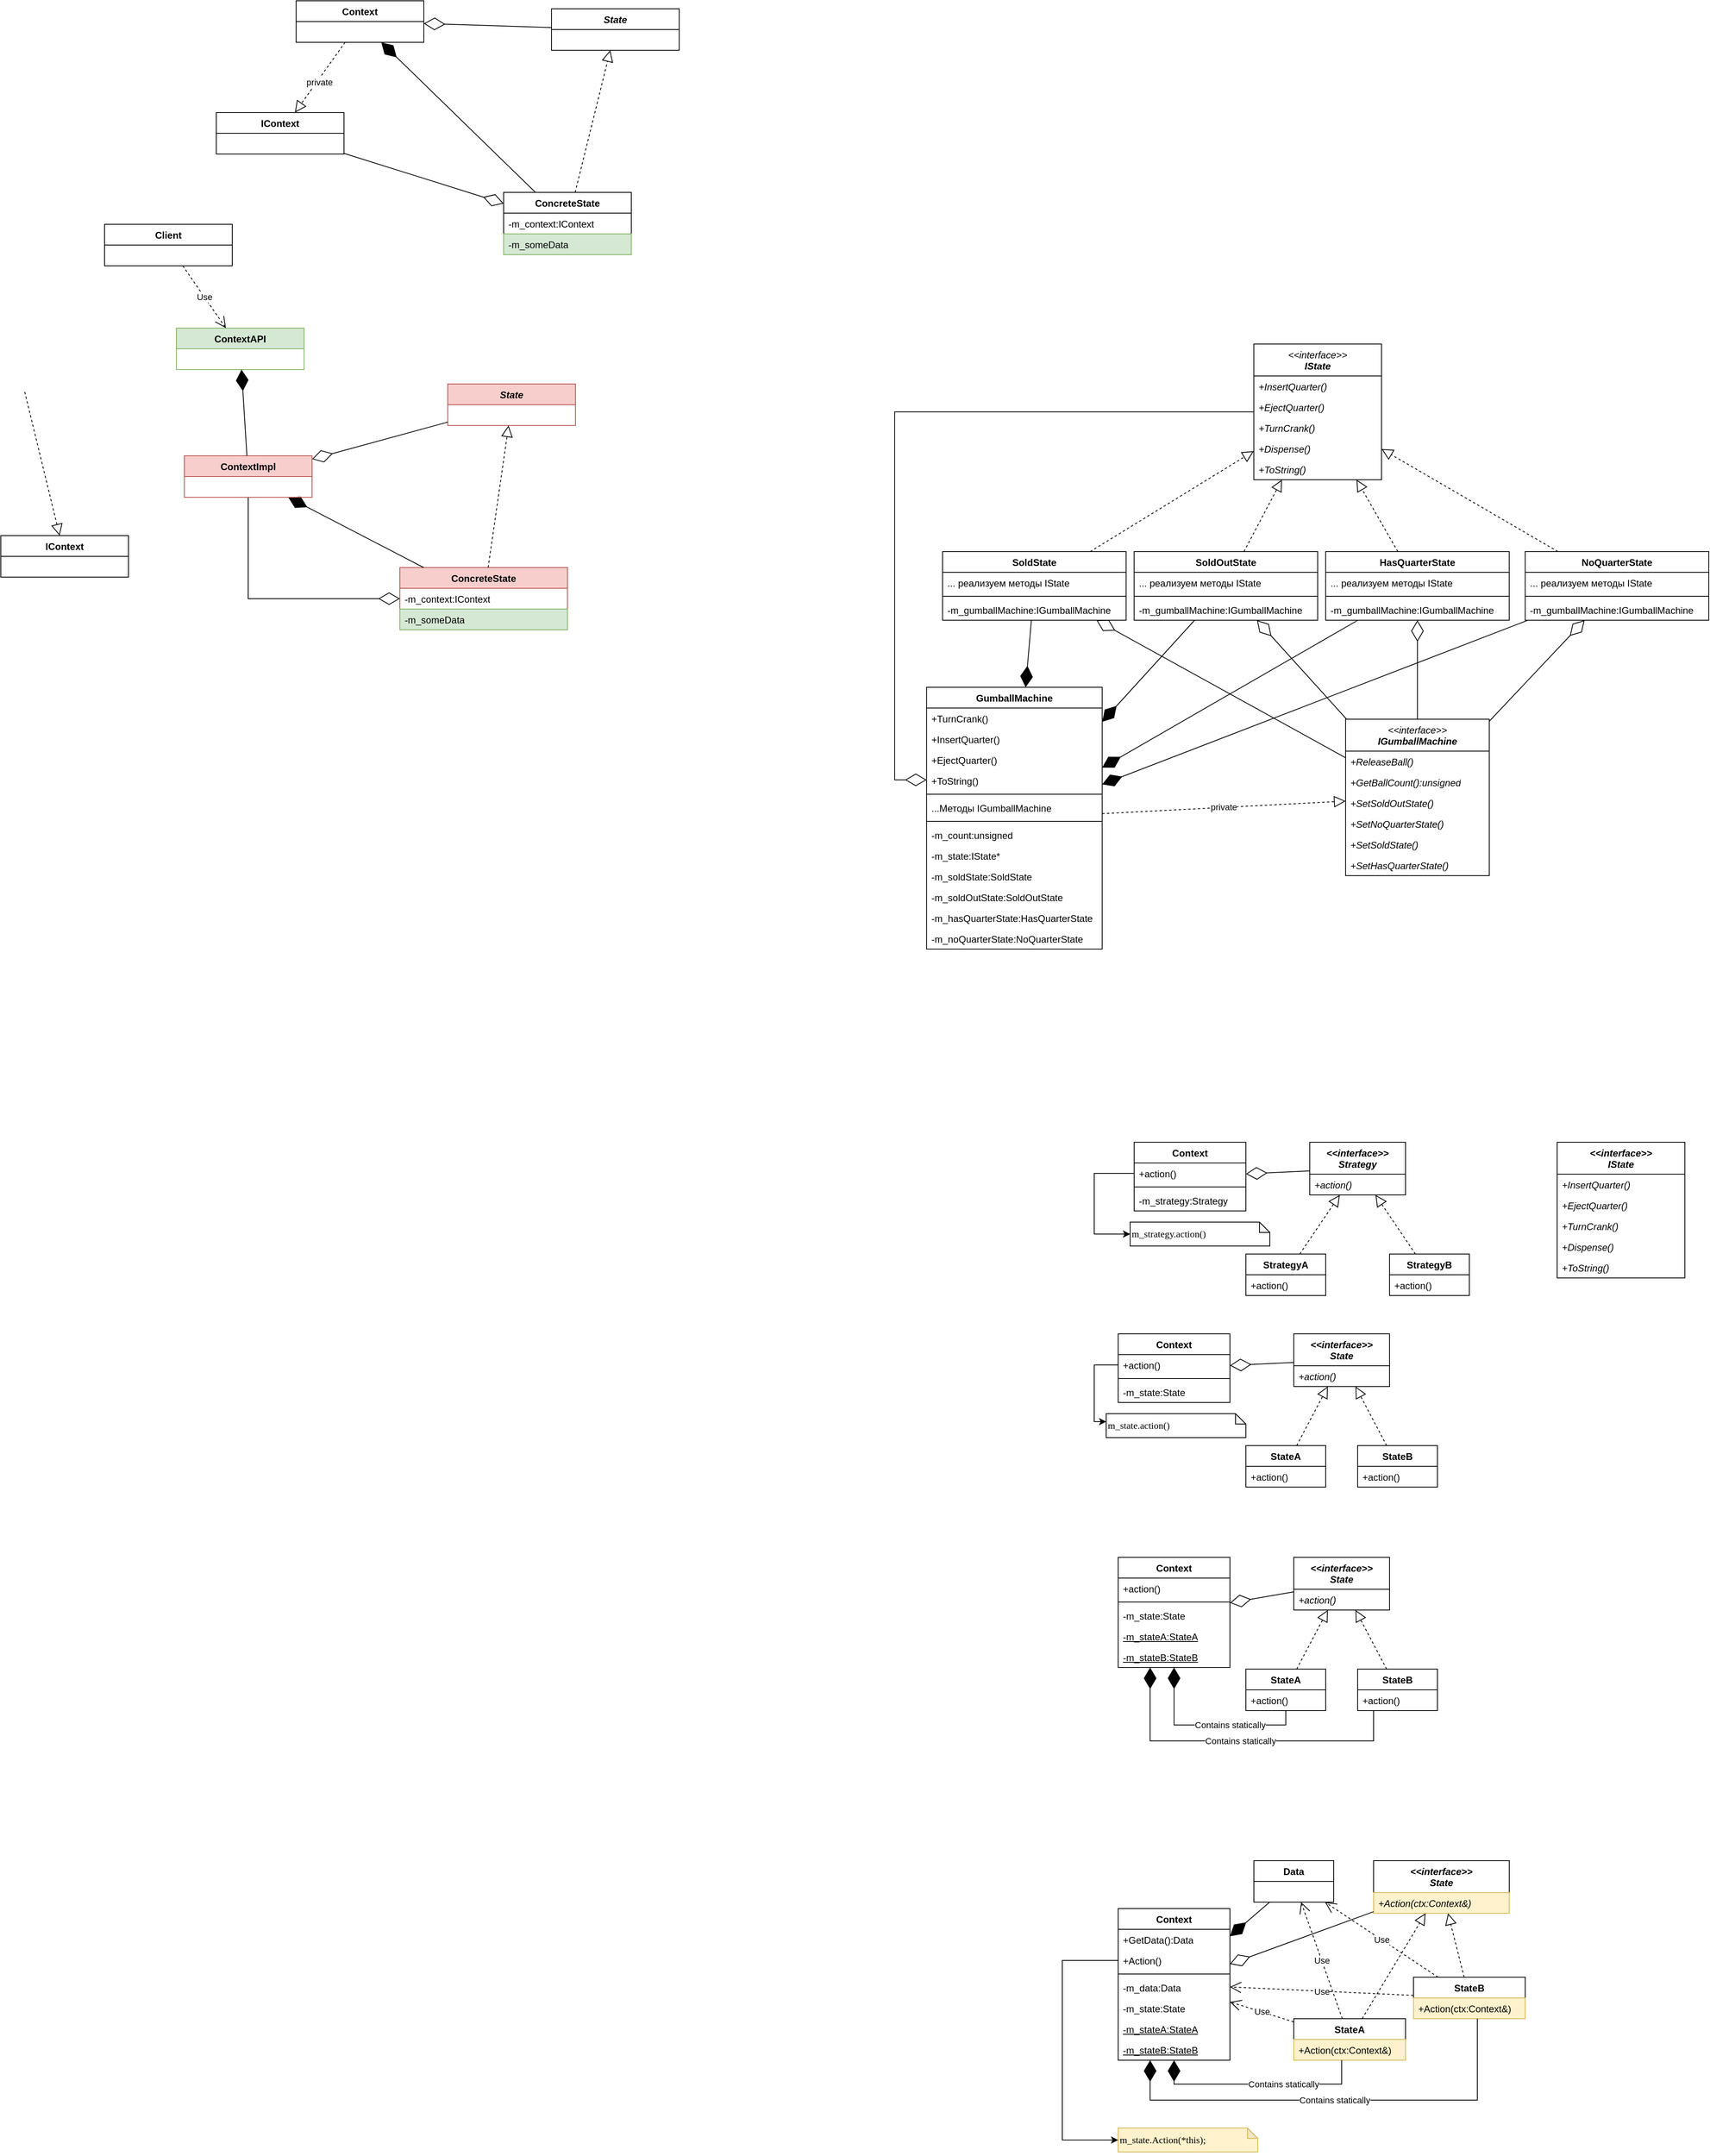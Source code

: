 <mxfile version="24.7.17">
  <diagram name="Page-1" id="32zEfymFL0ovkVdN9nRZ">
    <mxGraphModel dx="2762" dy="1719" grid="1" gridSize="10" guides="1" tooltips="1" connect="1" arrows="1" fold="1" page="1" pageScale="1" pageWidth="850" pageHeight="1100" math="0" shadow="0">
      <root>
        <mxCell id="0" />
        <mxCell id="1" parent="0" />
        <mxCell id="JDIGhHd4CEicn7E4zc0f-1" value="&lt;i&gt;&amp;lt;&amp;lt;interface&amp;gt;&amp;gt;&lt;br&gt;IState&lt;/i&gt;" style="swimlane;fontStyle=1;align=center;verticalAlign=top;childLayout=stackLayout;horizontal=1;startSize=40;horizontalStack=0;resizeParent=1;resizeParentMax=0;resizeLast=0;collapsible=1;marginBottom=0;whiteSpace=wrap;html=1;" parent="1" vertex="1">
          <mxGeometry x="830" y="400" width="160" height="170" as="geometry" />
        </mxCell>
        <mxCell id="JDIGhHd4CEicn7E4zc0f-2" value="+InsertQuarter()" style="text;strokeColor=none;fillColor=none;align=left;verticalAlign=top;spacingLeft=4;spacingRight=4;overflow=hidden;rotatable=0;points=[[0,0.5],[1,0.5]];portConstraint=eastwest;whiteSpace=wrap;html=1;fontStyle=2" parent="JDIGhHd4CEicn7E4zc0f-1" vertex="1">
          <mxGeometry y="40" width="160" height="26" as="geometry" />
        </mxCell>
        <mxCell id="JDIGhHd4CEicn7E4zc0f-5" value="+EjectQuarter()" style="text;strokeColor=none;fillColor=none;align=left;verticalAlign=top;spacingLeft=4;spacingRight=4;overflow=hidden;rotatable=0;points=[[0,0.5],[1,0.5]];portConstraint=eastwest;whiteSpace=wrap;html=1;fontStyle=2" parent="JDIGhHd4CEicn7E4zc0f-1" vertex="1">
          <mxGeometry y="66" width="160" height="26" as="geometry" />
        </mxCell>
        <mxCell id="JDIGhHd4CEicn7E4zc0f-6" value="+TurnCrank()" style="text;strokeColor=none;fillColor=none;align=left;verticalAlign=top;spacingLeft=4;spacingRight=4;overflow=hidden;rotatable=0;points=[[0,0.5],[1,0.5]];portConstraint=eastwest;whiteSpace=wrap;html=1;fontStyle=2" parent="JDIGhHd4CEicn7E4zc0f-1" vertex="1">
          <mxGeometry y="92" width="160" height="26" as="geometry" />
        </mxCell>
        <mxCell id="JDIGhHd4CEicn7E4zc0f-7" value="+Dispense()" style="text;strokeColor=none;fillColor=none;align=left;verticalAlign=top;spacingLeft=4;spacingRight=4;overflow=hidden;rotatable=0;points=[[0,0.5],[1,0.5]];portConstraint=eastwest;whiteSpace=wrap;html=1;fontStyle=2" parent="JDIGhHd4CEicn7E4zc0f-1" vertex="1">
          <mxGeometry y="118" width="160" height="26" as="geometry" />
        </mxCell>
        <mxCell id="JDIGhHd4CEicn7E4zc0f-8" value="+ToString()" style="text;strokeColor=none;fillColor=none;align=left;verticalAlign=top;spacingLeft=4;spacingRight=4;overflow=hidden;rotatable=0;points=[[0,0.5],[1,0.5]];portConstraint=eastwest;whiteSpace=wrap;html=1;fontStyle=2" parent="JDIGhHd4CEicn7E4zc0f-1" vertex="1">
          <mxGeometry y="144" width="160" height="26" as="geometry" />
        </mxCell>
        <mxCell id="JDIGhHd4CEicn7E4zc0f-9" value="Context" style="swimlane;fontStyle=1;align=center;verticalAlign=top;childLayout=stackLayout;horizontal=1;startSize=26;horizontalStack=0;resizeParent=1;resizeParentMax=0;resizeLast=0;collapsible=1;marginBottom=0;whiteSpace=wrap;html=1;" parent="1" vertex="1">
          <mxGeometry x="300" y="400" width="140" height="86" as="geometry" />
        </mxCell>
        <mxCell id="JDIGhHd4CEicn7E4zc0f-10" value="+action()" style="text;strokeColor=none;fillColor=none;align=left;verticalAlign=top;spacingLeft=4;spacingRight=4;overflow=hidden;rotatable=0;points=[[0,0.5],[1,0.5]];portConstraint=eastwest;whiteSpace=wrap;html=1;" parent="JDIGhHd4CEicn7E4zc0f-9" vertex="1">
          <mxGeometry y="26" width="140" height="26" as="geometry" />
        </mxCell>
        <mxCell id="JDIGhHd4CEicn7E4zc0f-37" value="" style="line;strokeWidth=1;fillColor=none;align=left;verticalAlign=middle;spacingTop=-1;spacingLeft=3;spacingRight=3;rotatable=0;labelPosition=right;points=[];portConstraint=eastwest;strokeColor=inherit;" parent="JDIGhHd4CEicn7E4zc0f-9" vertex="1">
          <mxGeometry y="52" width="140" height="8" as="geometry" />
        </mxCell>
        <mxCell id="JDIGhHd4CEicn7E4zc0f-36" value="-m_strategy:Strategy" style="text;strokeColor=none;fillColor=none;align=left;verticalAlign=top;spacingLeft=4;spacingRight=4;overflow=hidden;rotatable=0;points=[[0,0.5],[1,0.5]];portConstraint=eastwest;whiteSpace=wrap;html=1;" parent="JDIGhHd4CEicn7E4zc0f-9" vertex="1">
          <mxGeometry y="60" width="140" height="26" as="geometry" />
        </mxCell>
        <mxCell id="JDIGhHd4CEicn7E4zc0f-13" value="&lt;i&gt;&amp;lt;&amp;lt;interface&amp;gt;&amp;gt;&lt;br&gt;Strategy&lt;/i&gt;" style="swimlane;fontStyle=1;align=center;verticalAlign=top;childLayout=stackLayout;horizontal=1;startSize=40;horizontalStack=0;resizeParent=1;resizeParentMax=0;resizeLast=0;collapsible=1;marginBottom=0;whiteSpace=wrap;html=1;" parent="1" vertex="1">
          <mxGeometry x="520" y="400" width="120" height="66" as="geometry" />
        </mxCell>
        <mxCell id="JDIGhHd4CEicn7E4zc0f-14" value="+action()" style="text;strokeColor=none;fillColor=none;align=left;verticalAlign=top;spacingLeft=4;spacingRight=4;overflow=hidden;rotatable=0;points=[[0,0.5],[1,0.5]];portConstraint=eastwest;whiteSpace=wrap;html=1;fontStyle=2" parent="JDIGhHd4CEicn7E4zc0f-13" vertex="1">
          <mxGeometry y="40" width="120" height="26" as="geometry" />
        </mxCell>
        <mxCell id="JDIGhHd4CEicn7E4zc0f-16" value="" style="endArrow=diamondThin;endFill=0;endSize=24;html=1;rounded=0;" parent="1" source="JDIGhHd4CEicn7E4zc0f-13" target="JDIGhHd4CEicn7E4zc0f-9" edge="1">
          <mxGeometry width="160" relative="1" as="geometry">
            <mxPoint x="260" y="530" as="sourcePoint" />
            <mxPoint x="420" y="530" as="targetPoint" />
          </mxGeometry>
        </mxCell>
        <mxCell id="JDIGhHd4CEicn7E4zc0f-17" value="StrategyA" style="swimlane;fontStyle=1;align=center;verticalAlign=top;childLayout=stackLayout;horizontal=1;startSize=26;horizontalStack=0;resizeParent=1;resizeParentMax=0;resizeLast=0;collapsible=1;marginBottom=0;whiteSpace=wrap;html=1;" parent="1" vertex="1">
          <mxGeometry x="440" y="540" width="100" height="52" as="geometry" />
        </mxCell>
        <mxCell id="JDIGhHd4CEicn7E4zc0f-18" value="+action()" style="text;strokeColor=none;fillColor=none;align=left;verticalAlign=top;spacingLeft=4;spacingRight=4;overflow=hidden;rotatable=0;points=[[0,0.5],[1,0.5]];portConstraint=eastwest;whiteSpace=wrap;html=1;" parent="JDIGhHd4CEicn7E4zc0f-17" vertex="1">
          <mxGeometry y="26" width="100" height="26" as="geometry" />
        </mxCell>
        <mxCell id="JDIGhHd4CEicn7E4zc0f-19" value="StrategyB" style="swimlane;fontStyle=1;align=center;verticalAlign=top;childLayout=stackLayout;horizontal=1;startSize=26;horizontalStack=0;resizeParent=1;resizeParentMax=0;resizeLast=0;collapsible=1;marginBottom=0;whiteSpace=wrap;html=1;" parent="1" vertex="1">
          <mxGeometry x="620" y="540" width="100" height="52" as="geometry" />
        </mxCell>
        <mxCell id="JDIGhHd4CEicn7E4zc0f-20" value="+action()" style="text;strokeColor=none;fillColor=none;align=left;verticalAlign=top;spacingLeft=4;spacingRight=4;overflow=hidden;rotatable=0;points=[[0,0.5],[1,0.5]];portConstraint=eastwest;whiteSpace=wrap;html=1;" parent="JDIGhHd4CEicn7E4zc0f-19" vertex="1">
          <mxGeometry y="26" width="100" height="26" as="geometry" />
        </mxCell>
        <mxCell id="JDIGhHd4CEicn7E4zc0f-21" value="" style="endArrow=block;dashed=1;endFill=0;endSize=12;html=1;rounded=0;" parent="1" source="JDIGhHd4CEicn7E4zc0f-17" target="JDIGhHd4CEicn7E4zc0f-13" edge="1">
          <mxGeometry width="160" relative="1" as="geometry">
            <mxPoint x="440" y="510" as="sourcePoint" />
            <mxPoint x="600" y="510" as="targetPoint" />
          </mxGeometry>
        </mxCell>
        <mxCell id="JDIGhHd4CEicn7E4zc0f-22" value="" style="endArrow=block;dashed=1;endFill=0;endSize=12;html=1;rounded=0;" parent="1" source="JDIGhHd4CEicn7E4zc0f-19" target="JDIGhHd4CEicn7E4zc0f-13" edge="1">
          <mxGeometry width="160" relative="1" as="geometry">
            <mxPoint x="440" y="510" as="sourcePoint" />
            <mxPoint x="600" y="510" as="targetPoint" />
          </mxGeometry>
        </mxCell>
        <mxCell id="JDIGhHd4CEicn7E4zc0f-23" value="Context" style="swimlane;fontStyle=1;align=center;verticalAlign=top;childLayout=stackLayout;horizontal=1;startSize=26;horizontalStack=0;resizeParent=1;resizeParentMax=0;resizeLast=0;collapsible=1;marginBottom=0;whiteSpace=wrap;html=1;" parent="1" vertex="1">
          <mxGeometry x="280" y="640" width="140" height="86" as="geometry" />
        </mxCell>
        <mxCell id="JDIGhHd4CEicn7E4zc0f-24" value="+action()" style="text;strokeColor=none;fillColor=none;align=left;verticalAlign=top;spacingLeft=4;spacingRight=4;overflow=hidden;rotatable=0;points=[[0,0.5],[1,0.5]];portConstraint=eastwest;whiteSpace=wrap;html=1;" parent="JDIGhHd4CEicn7E4zc0f-23" vertex="1">
          <mxGeometry y="26" width="140" height="26" as="geometry" />
        </mxCell>
        <mxCell id="JDIGhHd4CEicn7E4zc0f-41" value="" style="line;strokeWidth=1;fillColor=none;align=left;verticalAlign=middle;spacingTop=-1;spacingLeft=3;spacingRight=3;rotatable=0;labelPosition=right;points=[];portConstraint=eastwest;strokeColor=inherit;" parent="JDIGhHd4CEicn7E4zc0f-23" vertex="1">
          <mxGeometry y="52" width="140" height="8" as="geometry" />
        </mxCell>
        <mxCell id="JDIGhHd4CEicn7E4zc0f-40" value="-m_state:State" style="text;strokeColor=none;fillColor=none;align=left;verticalAlign=top;spacingLeft=4;spacingRight=4;overflow=hidden;rotatable=0;points=[[0,0.5],[1,0.5]];portConstraint=eastwest;whiteSpace=wrap;html=1;" parent="JDIGhHd4CEicn7E4zc0f-23" vertex="1">
          <mxGeometry y="60" width="140" height="26" as="geometry" />
        </mxCell>
        <mxCell id="JDIGhHd4CEicn7E4zc0f-25" value="&lt;i&gt;&amp;lt;&amp;lt;interface&amp;gt;&amp;gt;&lt;br&gt;State&lt;/i&gt;" style="swimlane;fontStyle=1;align=center;verticalAlign=top;childLayout=stackLayout;horizontal=1;startSize=40;horizontalStack=0;resizeParent=1;resizeParentMax=0;resizeLast=0;collapsible=1;marginBottom=0;whiteSpace=wrap;html=1;" parent="1" vertex="1">
          <mxGeometry x="500" y="640" width="120" height="66" as="geometry" />
        </mxCell>
        <mxCell id="JDIGhHd4CEicn7E4zc0f-26" value="+action()" style="text;strokeColor=none;fillColor=none;align=left;verticalAlign=top;spacingLeft=4;spacingRight=4;overflow=hidden;rotatable=0;points=[[0,0.5],[1,0.5]];portConstraint=eastwest;whiteSpace=wrap;html=1;fontStyle=2" parent="JDIGhHd4CEicn7E4zc0f-25" vertex="1">
          <mxGeometry y="40" width="120" height="26" as="geometry" />
        </mxCell>
        <mxCell id="JDIGhHd4CEicn7E4zc0f-27" value="" style="endArrow=diamondThin;endFill=0;endSize=24;html=1;rounded=0;" parent="1" source="JDIGhHd4CEicn7E4zc0f-25" target="JDIGhHd4CEicn7E4zc0f-23" edge="1">
          <mxGeometry width="160" relative="1" as="geometry">
            <mxPoint x="240" y="770" as="sourcePoint" />
            <mxPoint x="400" y="770" as="targetPoint" />
          </mxGeometry>
        </mxCell>
        <mxCell id="JDIGhHd4CEicn7E4zc0f-28" value="StateA" style="swimlane;fontStyle=1;align=center;verticalAlign=top;childLayout=stackLayout;horizontal=1;startSize=26;horizontalStack=0;resizeParent=1;resizeParentMax=0;resizeLast=0;collapsible=1;marginBottom=0;whiteSpace=wrap;html=1;" parent="1" vertex="1">
          <mxGeometry x="440" y="780" width="100" height="52" as="geometry" />
        </mxCell>
        <mxCell id="JDIGhHd4CEicn7E4zc0f-29" value="+action()" style="text;strokeColor=none;fillColor=none;align=left;verticalAlign=top;spacingLeft=4;spacingRight=4;overflow=hidden;rotatable=0;points=[[0,0.5],[1,0.5]];portConstraint=eastwest;whiteSpace=wrap;html=1;" parent="JDIGhHd4CEicn7E4zc0f-28" vertex="1">
          <mxGeometry y="26" width="100" height="26" as="geometry" />
        </mxCell>
        <mxCell id="JDIGhHd4CEicn7E4zc0f-30" value="StateB" style="swimlane;fontStyle=1;align=center;verticalAlign=top;childLayout=stackLayout;horizontal=1;startSize=26;horizontalStack=0;resizeParent=1;resizeParentMax=0;resizeLast=0;collapsible=1;marginBottom=0;whiteSpace=wrap;html=1;" parent="1" vertex="1">
          <mxGeometry x="580" y="780" width="100" height="52" as="geometry" />
        </mxCell>
        <mxCell id="JDIGhHd4CEicn7E4zc0f-31" value="+action()" style="text;strokeColor=none;fillColor=none;align=left;verticalAlign=top;spacingLeft=4;spacingRight=4;overflow=hidden;rotatable=0;points=[[0,0.5],[1,0.5]];portConstraint=eastwest;whiteSpace=wrap;html=1;" parent="JDIGhHd4CEicn7E4zc0f-30" vertex="1">
          <mxGeometry y="26" width="100" height="26" as="geometry" />
        </mxCell>
        <mxCell id="JDIGhHd4CEicn7E4zc0f-32" value="" style="endArrow=block;dashed=1;endFill=0;endSize=12;html=1;rounded=0;" parent="1" source="JDIGhHd4CEicn7E4zc0f-28" target="JDIGhHd4CEicn7E4zc0f-25" edge="1">
          <mxGeometry width="160" relative="1" as="geometry">
            <mxPoint x="420" y="750" as="sourcePoint" />
            <mxPoint x="580" y="750" as="targetPoint" />
          </mxGeometry>
        </mxCell>
        <mxCell id="JDIGhHd4CEicn7E4zc0f-33" value="" style="endArrow=block;dashed=1;endFill=0;endSize=12;html=1;rounded=0;" parent="1" source="JDIGhHd4CEicn7E4zc0f-30" target="JDIGhHd4CEicn7E4zc0f-25" edge="1">
          <mxGeometry width="160" relative="1" as="geometry">
            <mxPoint x="420" y="750" as="sourcePoint" />
            <mxPoint x="580" y="750" as="targetPoint" />
          </mxGeometry>
        </mxCell>
        <mxCell id="JDIGhHd4CEicn7E4zc0f-34" value="&lt;pre&gt;&lt;font face=&quot;Lucida Console&quot;&gt;m_strategy.action()&lt;/font&gt;&lt;/pre&gt;" style="shape=note;whiteSpace=wrap;html=1;backgroundOutline=1;darkOpacity=0.05;align=left;size=13;" parent="1" vertex="1">
          <mxGeometry x="295" y="500" width="175" height="30" as="geometry" />
        </mxCell>
        <mxCell id="JDIGhHd4CEicn7E4zc0f-35" style="edgeStyle=orthogonalEdgeStyle;rounded=0;orthogonalLoop=1;jettySize=auto;html=1;" parent="1" source="JDIGhHd4CEicn7E4zc0f-10" target="JDIGhHd4CEicn7E4zc0f-34" edge="1">
          <mxGeometry relative="1" as="geometry">
            <Array as="points">
              <mxPoint x="250" y="439" />
              <mxPoint x="250" y="515" />
            </Array>
          </mxGeometry>
        </mxCell>
        <mxCell id="JDIGhHd4CEicn7E4zc0f-38" value="&lt;pre&gt;&lt;font face=&quot;Lucida Console&quot;&gt;m_state.action()&lt;/font&gt;&lt;/pre&gt;" style="shape=note;whiteSpace=wrap;html=1;backgroundOutline=1;darkOpacity=0.05;align=left;size=13;" parent="1" vertex="1">
          <mxGeometry x="265" y="740" width="175" height="30" as="geometry" />
        </mxCell>
        <mxCell id="JDIGhHd4CEicn7E4zc0f-39" style="edgeStyle=orthogonalEdgeStyle;rounded=0;orthogonalLoop=1;jettySize=auto;html=1;" parent="1" source="JDIGhHd4CEicn7E4zc0f-24" target="JDIGhHd4CEicn7E4zc0f-38" edge="1">
          <mxGeometry relative="1" as="geometry">
            <Array as="points">
              <mxPoint x="250" y="679" />
              <mxPoint x="250" y="750" />
            </Array>
          </mxGeometry>
        </mxCell>
        <mxCell id="JDIGhHd4CEicn7E4zc0f-42" value="Context" style="swimlane;fontStyle=1;align=center;verticalAlign=top;childLayout=stackLayout;horizontal=1;startSize=26;horizontalStack=0;resizeParent=1;resizeParentMax=0;resizeLast=0;collapsible=1;marginBottom=0;whiteSpace=wrap;html=1;" parent="1" vertex="1">
          <mxGeometry x="280" y="920" width="140" height="138" as="geometry" />
        </mxCell>
        <mxCell id="JDIGhHd4CEicn7E4zc0f-43" value="+action()" style="text;strokeColor=none;fillColor=none;align=left;verticalAlign=top;spacingLeft=4;spacingRight=4;overflow=hidden;rotatable=0;points=[[0,0.5],[1,0.5]];portConstraint=eastwest;whiteSpace=wrap;html=1;" parent="JDIGhHd4CEicn7E4zc0f-42" vertex="1">
          <mxGeometry y="26" width="140" height="26" as="geometry" />
        </mxCell>
        <mxCell id="JDIGhHd4CEicn7E4zc0f-44" value="" style="line;strokeWidth=1;fillColor=none;align=left;verticalAlign=middle;spacingTop=-1;spacingLeft=3;spacingRight=3;rotatable=0;labelPosition=right;points=[];portConstraint=eastwest;strokeColor=inherit;" parent="JDIGhHd4CEicn7E4zc0f-42" vertex="1">
          <mxGeometry y="52" width="140" height="8" as="geometry" />
        </mxCell>
        <mxCell id="JDIGhHd4CEicn7E4zc0f-45" value="-m_state:State" style="text;strokeColor=none;fillColor=none;align=left;verticalAlign=top;spacingLeft=4;spacingRight=4;overflow=hidden;rotatable=0;points=[[0,0.5],[1,0.5]];portConstraint=eastwest;whiteSpace=wrap;html=1;" parent="JDIGhHd4CEicn7E4zc0f-42" vertex="1">
          <mxGeometry y="60" width="140" height="26" as="geometry" />
        </mxCell>
        <mxCell id="JDIGhHd4CEicn7E4zc0f-57" value="-m_stateA:StateA" style="text;strokeColor=none;fillColor=none;align=left;verticalAlign=top;spacingLeft=4;spacingRight=4;overflow=hidden;rotatable=0;points=[[0,0.5],[1,0.5]];portConstraint=eastwest;whiteSpace=wrap;html=1;fontStyle=4" parent="JDIGhHd4CEicn7E4zc0f-42" vertex="1">
          <mxGeometry y="86" width="140" height="26" as="geometry" />
        </mxCell>
        <mxCell id="JDIGhHd4CEicn7E4zc0f-58" value="&lt;u&gt;-m_stateB:StateB&lt;/u&gt;" style="text;strokeColor=none;fillColor=none;align=left;verticalAlign=top;spacingLeft=4;spacingRight=4;overflow=hidden;rotatable=0;points=[[0,0.5],[1,0.5]];portConstraint=eastwest;whiteSpace=wrap;html=1;" parent="JDIGhHd4CEicn7E4zc0f-42" vertex="1">
          <mxGeometry y="112" width="140" height="26" as="geometry" />
        </mxCell>
        <mxCell id="JDIGhHd4CEicn7E4zc0f-46" value="&lt;i&gt;&amp;lt;&amp;lt;interface&amp;gt;&amp;gt;&lt;br&gt;State&lt;/i&gt;" style="swimlane;fontStyle=1;align=center;verticalAlign=top;childLayout=stackLayout;horizontal=1;startSize=40;horizontalStack=0;resizeParent=1;resizeParentMax=0;resizeLast=0;collapsible=1;marginBottom=0;whiteSpace=wrap;html=1;" parent="1" vertex="1">
          <mxGeometry x="500" y="920" width="120" height="66" as="geometry" />
        </mxCell>
        <mxCell id="JDIGhHd4CEicn7E4zc0f-47" value="+action()" style="text;strokeColor=none;fillColor=none;align=left;verticalAlign=top;spacingLeft=4;spacingRight=4;overflow=hidden;rotatable=0;points=[[0,0.5],[1,0.5]];portConstraint=eastwest;whiteSpace=wrap;html=1;fontStyle=2" parent="JDIGhHd4CEicn7E4zc0f-46" vertex="1">
          <mxGeometry y="40" width="120" height="26" as="geometry" />
        </mxCell>
        <mxCell id="JDIGhHd4CEicn7E4zc0f-48" value="" style="endArrow=diamondThin;endFill=0;endSize=24;html=1;rounded=0;" parent="1" source="JDIGhHd4CEicn7E4zc0f-46" target="JDIGhHd4CEicn7E4zc0f-42" edge="1">
          <mxGeometry width="160" relative="1" as="geometry">
            <mxPoint x="240" y="1050" as="sourcePoint" />
            <mxPoint x="400" y="1050" as="targetPoint" />
          </mxGeometry>
        </mxCell>
        <mxCell id="JDIGhHd4CEicn7E4zc0f-49" value="StateA" style="swimlane;fontStyle=1;align=center;verticalAlign=top;childLayout=stackLayout;horizontal=1;startSize=26;horizontalStack=0;resizeParent=1;resizeParentMax=0;resizeLast=0;collapsible=1;marginBottom=0;whiteSpace=wrap;html=1;" parent="1" vertex="1">
          <mxGeometry x="440" y="1060" width="100" height="52" as="geometry" />
        </mxCell>
        <mxCell id="JDIGhHd4CEicn7E4zc0f-50" value="+action()" style="text;strokeColor=none;fillColor=none;align=left;verticalAlign=top;spacingLeft=4;spacingRight=4;overflow=hidden;rotatable=0;points=[[0,0.5],[1,0.5]];portConstraint=eastwest;whiteSpace=wrap;html=1;" parent="JDIGhHd4CEicn7E4zc0f-49" vertex="1">
          <mxGeometry y="26" width="100" height="26" as="geometry" />
        </mxCell>
        <mxCell id="JDIGhHd4CEicn7E4zc0f-51" value="StateB" style="swimlane;fontStyle=1;align=center;verticalAlign=top;childLayout=stackLayout;horizontal=1;startSize=26;horizontalStack=0;resizeParent=1;resizeParentMax=0;resizeLast=0;collapsible=1;marginBottom=0;whiteSpace=wrap;html=1;" parent="1" vertex="1">
          <mxGeometry x="580" y="1060" width="100" height="52" as="geometry" />
        </mxCell>
        <mxCell id="JDIGhHd4CEicn7E4zc0f-52" value="+action()" style="text;strokeColor=none;fillColor=none;align=left;verticalAlign=top;spacingLeft=4;spacingRight=4;overflow=hidden;rotatable=0;points=[[0,0.5],[1,0.5]];portConstraint=eastwest;whiteSpace=wrap;html=1;" parent="JDIGhHd4CEicn7E4zc0f-51" vertex="1">
          <mxGeometry y="26" width="100" height="26" as="geometry" />
        </mxCell>
        <mxCell id="JDIGhHd4CEicn7E4zc0f-53" value="" style="endArrow=block;dashed=1;endFill=0;endSize=12;html=1;rounded=0;" parent="1" source="JDIGhHd4CEicn7E4zc0f-49" target="JDIGhHd4CEicn7E4zc0f-46" edge="1">
          <mxGeometry width="160" relative="1" as="geometry">
            <mxPoint x="420" y="1030" as="sourcePoint" />
            <mxPoint x="580" y="1030" as="targetPoint" />
          </mxGeometry>
        </mxCell>
        <mxCell id="JDIGhHd4CEicn7E4zc0f-54" value="" style="endArrow=block;dashed=1;endFill=0;endSize=12;html=1;rounded=0;" parent="1" source="JDIGhHd4CEicn7E4zc0f-51" target="JDIGhHd4CEicn7E4zc0f-46" edge="1">
          <mxGeometry width="160" relative="1" as="geometry">
            <mxPoint x="420" y="1030" as="sourcePoint" />
            <mxPoint x="580" y="1030" as="targetPoint" />
          </mxGeometry>
        </mxCell>
        <mxCell id="JDIGhHd4CEicn7E4zc0f-59" value="Contains statically" style="endArrow=diamondThin;endFill=1;endSize=24;html=1;rounded=0;edgeStyle=orthogonalEdgeStyle;" parent="1" source="JDIGhHd4CEicn7E4zc0f-49" target="JDIGhHd4CEicn7E4zc0f-42" edge="1">
          <mxGeometry x="-0.235" width="160" relative="1" as="geometry">
            <mxPoint x="220" y="1170" as="sourcePoint" />
            <mxPoint x="380" y="1170" as="targetPoint" />
            <Array as="points">
              <mxPoint x="490" y="1130" />
              <mxPoint x="350" y="1130" />
            </Array>
            <mxPoint as="offset" />
          </mxGeometry>
        </mxCell>
        <mxCell id="JDIGhHd4CEicn7E4zc0f-60" value="Contains statically" style="endArrow=diamondThin;endFill=1;endSize=24;html=1;rounded=0;edgeStyle=orthogonalEdgeStyle;" parent="1" source="JDIGhHd4CEicn7E4zc0f-51" target="JDIGhHd4CEicn7E4zc0f-42" edge="1">
          <mxGeometry width="160" relative="1" as="geometry">
            <mxPoint x="500" y="1122" as="sourcePoint" />
            <mxPoint x="360" y="1068" as="targetPoint" />
            <Array as="points">
              <mxPoint x="600" y="1150" />
              <mxPoint x="320" y="1150" />
            </Array>
          </mxGeometry>
        </mxCell>
        <mxCell id="JDIGhHd4CEicn7E4zc0f-61" value="Context" style="swimlane;fontStyle=1;align=center;verticalAlign=top;childLayout=stackLayout;horizontal=1;startSize=26;horizontalStack=0;resizeParent=1;resizeParentMax=0;resizeLast=0;collapsible=1;marginBottom=0;whiteSpace=wrap;html=1;" parent="1" vertex="1">
          <mxGeometry x="280" y="1360" width="140" height="190" as="geometry" />
        </mxCell>
        <mxCell id="JDIGhHd4CEicn7E4zc0f-81" value="+GetData():Data" style="text;strokeColor=none;fillColor=none;align=left;verticalAlign=top;spacingLeft=4;spacingRight=4;overflow=hidden;rotatable=0;points=[[0,0.5],[1,0.5]];portConstraint=eastwest;whiteSpace=wrap;html=1;" parent="JDIGhHd4CEicn7E4zc0f-61" vertex="1">
          <mxGeometry y="26" width="140" height="26" as="geometry" />
        </mxCell>
        <mxCell id="JDIGhHd4CEicn7E4zc0f-62" value="+Action()" style="text;strokeColor=none;fillColor=none;align=left;verticalAlign=top;spacingLeft=4;spacingRight=4;overflow=hidden;rotatable=0;points=[[0,0.5],[1,0.5]];portConstraint=eastwest;whiteSpace=wrap;html=1;" parent="JDIGhHd4CEicn7E4zc0f-61" vertex="1">
          <mxGeometry y="52" width="140" height="26" as="geometry" />
        </mxCell>
        <mxCell id="JDIGhHd4CEicn7E4zc0f-63" value="" style="line;strokeWidth=1;fillColor=none;align=left;verticalAlign=middle;spacingTop=-1;spacingLeft=3;spacingRight=3;rotatable=0;labelPosition=right;points=[];portConstraint=eastwest;strokeColor=inherit;" parent="JDIGhHd4CEicn7E4zc0f-61" vertex="1">
          <mxGeometry y="78" width="140" height="8" as="geometry" />
        </mxCell>
        <mxCell id="JDIGhHd4CEicn7E4zc0f-64" value="-m_data:Data" style="text;strokeColor=none;fillColor=none;align=left;verticalAlign=top;spacingLeft=4;spacingRight=4;overflow=hidden;rotatable=0;points=[[0,0.5],[1,0.5]];portConstraint=eastwest;whiteSpace=wrap;html=1;" parent="JDIGhHd4CEicn7E4zc0f-61" vertex="1">
          <mxGeometry y="86" width="140" height="26" as="geometry" />
        </mxCell>
        <mxCell id="JDIGhHd4CEicn7E4zc0f-80" value="-m_state:State" style="text;strokeColor=none;fillColor=none;align=left;verticalAlign=top;spacingLeft=4;spacingRight=4;overflow=hidden;rotatable=0;points=[[0,0.5],[1,0.5]];portConstraint=eastwest;whiteSpace=wrap;html=1;" parent="JDIGhHd4CEicn7E4zc0f-61" vertex="1">
          <mxGeometry y="112" width="140" height="26" as="geometry" />
        </mxCell>
        <mxCell id="JDIGhHd4CEicn7E4zc0f-65" value="-m_stateA:StateA" style="text;strokeColor=none;fillColor=none;align=left;verticalAlign=top;spacingLeft=4;spacingRight=4;overflow=hidden;rotatable=0;points=[[0,0.5],[1,0.5]];portConstraint=eastwest;whiteSpace=wrap;html=1;fontStyle=4" parent="JDIGhHd4CEicn7E4zc0f-61" vertex="1">
          <mxGeometry y="138" width="140" height="26" as="geometry" />
        </mxCell>
        <mxCell id="JDIGhHd4CEicn7E4zc0f-66" value="&lt;u&gt;-m_stateB:StateB&lt;/u&gt;" style="text;strokeColor=none;fillColor=none;align=left;verticalAlign=top;spacingLeft=4;spacingRight=4;overflow=hidden;rotatable=0;points=[[0,0.5],[1,0.5]];portConstraint=eastwest;whiteSpace=wrap;html=1;" parent="JDIGhHd4CEicn7E4zc0f-61" vertex="1">
          <mxGeometry y="164" width="140" height="26" as="geometry" />
        </mxCell>
        <mxCell id="JDIGhHd4CEicn7E4zc0f-67" value="&lt;i&gt;&amp;lt;&amp;lt;interface&amp;gt;&amp;gt;&lt;br&gt;State&lt;/i&gt;" style="swimlane;fontStyle=1;align=center;verticalAlign=top;childLayout=stackLayout;horizontal=1;startSize=40;horizontalStack=0;resizeParent=1;resizeParentMax=0;resizeLast=0;collapsible=1;marginBottom=0;whiteSpace=wrap;html=1;" parent="1" vertex="1">
          <mxGeometry x="600" y="1300" width="170" height="66" as="geometry" />
        </mxCell>
        <mxCell id="JDIGhHd4CEicn7E4zc0f-68" value="+Action(ctx:Context&amp;amp;)" style="text;strokeColor=#d6b656;fillColor=#fff2cc;align=left;verticalAlign=top;spacingLeft=4;spacingRight=4;overflow=hidden;rotatable=0;points=[[0,0.5],[1,0.5]];portConstraint=eastwest;whiteSpace=wrap;html=1;fontStyle=2" parent="JDIGhHd4CEicn7E4zc0f-67" vertex="1">
          <mxGeometry y="40" width="170" height="26" as="geometry" />
        </mxCell>
        <mxCell id="JDIGhHd4CEicn7E4zc0f-69" value="" style="endArrow=diamondThin;endFill=0;endSize=24;html=1;rounded=0;" parent="1" source="JDIGhHd4CEicn7E4zc0f-67" target="JDIGhHd4CEicn7E4zc0f-61" edge="1">
          <mxGeometry width="160" relative="1" as="geometry">
            <mxPoint x="240" y="1490" as="sourcePoint" />
            <mxPoint x="400" y="1490" as="targetPoint" />
          </mxGeometry>
        </mxCell>
        <mxCell id="JDIGhHd4CEicn7E4zc0f-70" value="StateA" style="swimlane;fontStyle=1;align=center;verticalAlign=top;childLayout=stackLayout;horizontal=1;startSize=26;horizontalStack=0;resizeParent=1;resizeParentMax=0;resizeLast=0;collapsible=1;marginBottom=0;whiteSpace=wrap;html=1;" parent="1" vertex="1">
          <mxGeometry x="500" y="1498" width="140" height="52" as="geometry" />
        </mxCell>
        <mxCell id="JDIGhHd4CEicn7E4zc0f-71" value="+Action(ctx:Context&amp;amp;)" style="text;strokeColor=#d6b656;fillColor=#fff2cc;align=left;verticalAlign=top;spacingLeft=4;spacingRight=4;overflow=hidden;rotatable=0;points=[[0,0.5],[1,0.5]];portConstraint=eastwest;whiteSpace=wrap;html=1;" parent="JDIGhHd4CEicn7E4zc0f-70" vertex="1">
          <mxGeometry y="26" width="140" height="26" as="geometry" />
        </mxCell>
        <mxCell id="JDIGhHd4CEicn7E4zc0f-72" value="StateB" style="swimlane;fontStyle=1;align=center;verticalAlign=top;childLayout=stackLayout;horizontal=1;startSize=26;horizontalStack=0;resizeParent=1;resizeParentMax=0;resizeLast=0;collapsible=1;marginBottom=0;whiteSpace=wrap;html=1;" parent="1" vertex="1">
          <mxGeometry x="650" y="1446" width="140" height="52" as="geometry" />
        </mxCell>
        <mxCell id="JDIGhHd4CEicn7E4zc0f-73" value="+Action(ctx:Context&amp;amp;)" style="text;strokeColor=#d6b656;fillColor=#fff2cc;align=left;verticalAlign=top;spacingLeft=4;spacingRight=4;overflow=hidden;rotatable=0;points=[[0,0.5],[1,0.5]];portConstraint=eastwest;whiteSpace=wrap;html=1;" parent="JDIGhHd4CEicn7E4zc0f-72" vertex="1">
          <mxGeometry y="26" width="140" height="26" as="geometry" />
        </mxCell>
        <mxCell id="JDIGhHd4CEicn7E4zc0f-74" value="" style="endArrow=block;dashed=1;endFill=0;endSize=12;html=1;rounded=0;" parent="1" source="JDIGhHd4CEicn7E4zc0f-70" target="JDIGhHd4CEicn7E4zc0f-67" edge="1">
          <mxGeometry width="160" relative="1" as="geometry">
            <mxPoint x="420" y="1470" as="sourcePoint" />
            <mxPoint x="580" y="1470" as="targetPoint" />
          </mxGeometry>
        </mxCell>
        <mxCell id="JDIGhHd4CEicn7E4zc0f-75" value="" style="endArrow=block;dashed=1;endFill=0;endSize=12;html=1;rounded=0;" parent="1" source="JDIGhHd4CEicn7E4zc0f-72" target="JDIGhHd4CEicn7E4zc0f-67" edge="1">
          <mxGeometry width="160" relative="1" as="geometry">
            <mxPoint x="420" y="1470" as="sourcePoint" />
            <mxPoint x="580" y="1470" as="targetPoint" />
          </mxGeometry>
        </mxCell>
        <mxCell id="JDIGhHd4CEicn7E4zc0f-76" value="Contains statically" style="endArrow=diamondThin;endFill=1;endSize=24;html=1;rounded=0;edgeStyle=orthogonalEdgeStyle;" parent="1" source="JDIGhHd4CEicn7E4zc0f-70" target="JDIGhHd4CEicn7E4zc0f-61" edge="1">
          <mxGeometry x="-0.235" width="160" relative="1" as="geometry">
            <mxPoint x="220" y="1610" as="sourcePoint" />
            <mxPoint x="380" y="1610" as="targetPoint" />
            <Array as="points">
              <mxPoint x="560" y="1580" />
              <mxPoint x="350" y="1580" />
            </Array>
            <mxPoint as="offset" />
          </mxGeometry>
        </mxCell>
        <mxCell id="JDIGhHd4CEicn7E4zc0f-77" value="Contains statically" style="endArrow=diamondThin;endFill=1;endSize=24;html=1;rounded=0;edgeStyle=orthogonalEdgeStyle;" parent="1" source="JDIGhHd4CEicn7E4zc0f-72" target="JDIGhHd4CEicn7E4zc0f-61" edge="1">
          <mxGeometry width="160" relative="1" as="geometry">
            <mxPoint x="500" y="1562" as="sourcePoint" />
            <mxPoint x="360" y="1508" as="targetPoint" />
            <Array as="points">
              <mxPoint x="730" y="1600" />
              <mxPoint x="320" y="1600" />
            </Array>
          </mxGeometry>
        </mxCell>
        <mxCell id="JDIGhHd4CEicn7E4zc0f-82" value="Data" style="swimlane;fontStyle=1;align=center;verticalAlign=top;childLayout=stackLayout;horizontal=1;startSize=26;horizontalStack=0;resizeParent=1;resizeParentMax=0;resizeLast=0;collapsible=1;marginBottom=0;whiteSpace=wrap;html=1;" parent="1" vertex="1">
          <mxGeometry x="450" y="1300" width="100" height="52" as="geometry" />
        </mxCell>
        <mxCell id="JDIGhHd4CEicn7E4zc0f-84" value="" style="endArrow=diamondThin;endFill=1;endSize=24;html=1;rounded=0;" parent="1" source="JDIGhHd4CEicn7E4zc0f-82" target="JDIGhHd4CEicn7E4zc0f-61" edge="1">
          <mxGeometry width="160" relative="1" as="geometry">
            <mxPoint x="160" y="1320" as="sourcePoint" />
            <mxPoint x="320" y="1320" as="targetPoint" />
          </mxGeometry>
        </mxCell>
        <mxCell id="JDIGhHd4CEicn7E4zc0f-85" value="&lt;pre&gt;&lt;font face=&quot;Lucida Console&quot;&gt;m_state.Action(*this);&lt;/font&gt;&lt;/pre&gt;" style="shape=note;whiteSpace=wrap;html=1;backgroundOutline=1;darkOpacity=0.05;align=left;size=13;fillColor=#fff2cc;strokeColor=#d6b656;" parent="1" vertex="1">
          <mxGeometry x="280" y="1635" width="175" height="30" as="geometry" />
        </mxCell>
        <mxCell id="JDIGhHd4CEicn7E4zc0f-86" style="edgeStyle=orthogonalEdgeStyle;rounded=0;orthogonalLoop=1;jettySize=auto;html=1;" parent="1" source="JDIGhHd4CEicn7E4zc0f-62" target="JDIGhHd4CEicn7E4zc0f-85" edge="1">
          <mxGeometry relative="1" as="geometry">
            <Array as="points">
              <mxPoint x="210" y="1425" />
              <mxPoint x="210" y="1650" />
            </Array>
          </mxGeometry>
        </mxCell>
        <mxCell id="JDIGhHd4CEicn7E4zc0f-87" value="Use" style="endArrow=open;endSize=12;dashed=1;html=1;rounded=0;" parent="1" source="JDIGhHd4CEicn7E4zc0f-70" target="JDIGhHd4CEicn7E4zc0f-61" edge="1">
          <mxGeometry width="160" relative="1" as="geometry">
            <mxPoint x="560" y="1680" as="sourcePoint" />
            <mxPoint x="720" y="1680" as="targetPoint" />
          </mxGeometry>
        </mxCell>
        <mxCell id="JDIGhHd4CEicn7E4zc0f-88" value="Use" style="endArrow=open;endSize=12;dashed=1;html=1;rounded=0;" parent="1" source="JDIGhHd4CEicn7E4zc0f-72" target="JDIGhHd4CEicn7E4zc0f-61" edge="1">
          <mxGeometry width="160" relative="1" as="geometry">
            <mxPoint x="560" y="1680" as="sourcePoint" />
            <mxPoint x="720" y="1680" as="targetPoint" />
          </mxGeometry>
        </mxCell>
        <mxCell id="JDIGhHd4CEicn7E4zc0f-89" value="Use" style="endArrow=open;endSize=12;dashed=1;html=1;rounded=0;" parent="1" source="JDIGhHd4CEicn7E4zc0f-70" target="JDIGhHd4CEicn7E4zc0f-82" edge="1">
          <mxGeometry width="160" relative="1" as="geometry">
            <mxPoint x="560" y="1680" as="sourcePoint" />
            <mxPoint x="720" y="1680" as="targetPoint" />
          </mxGeometry>
        </mxCell>
        <mxCell id="JDIGhHd4CEicn7E4zc0f-90" value="Use" style="endArrow=open;endSize=12;dashed=1;html=1;rounded=0;" parent="1" source="JDIGhHd4CEicn7E4zc0f-72" target="JDIGhHd4CEicn7E4zc0f-82" edge="1">
          <mxGeometry width="160" relative="1" as="geometry">
            <mxPoint x="560" y="1680" as="sourcePoint" />
            <mxPoint x="720" y="1680" as="targetPoint" />
          </mxGeometry>
        </mxCell>
        <mxCell id="TpdD24qYPQaRV9hD5xxR-1" value="&lt;i style=&quot;font-weight: normal;&quot;&gt;&amp;lt;&amp;lt;interface&amp;gt;&amp;gt;&lt;/i&gt;&lt;br&gt;&lt;i&gt;IState&lt;/i&gt;" style="swimlane;fontStyle=1;align=center;verticalAlign=top;childLayout=stackLayout;horizontal=1;startSize=40;horizontalStack=0;resizeParent=1;resizeParentMax=0;resizeLast=0;collapsible=1;marginBottom=0;whiteSpace=wrap;html=1;" parent="1" vertex="1">
          <mxGeometry x="449.94" y="-600" width="160" height="170" as="geometry" />
        </mxCell>
        <mxCell id="TpdD24qYPQaRV9hD5xxR-2" value="+InsertQuarter()" style="text;strokeColor=none;fillColor=none;align=left;verticalAlign=top;spacingLeft=4;spacingRight=4;overflow=hidden;rotatable=0;points=[[0,0.5],[1,0.5]];portConstraint=eastwest;whiteSpace=wrap;html=1;fontStyle=2" parent="TpdD24qYPQaRV9hD5xxR-1" vertex="1">
          <mxGeometry y="40" width="160" height="26" as="geometry" />
        </mxCell>
        <mxCell id="TpdD24qYPQaRV9hD5xxR-3" value="+EjectQuarter()" style="text;strokeColor=none;fillColor=none;align=left;verticalAlign=top;spacingLeft=4;spacingRight=4;overflow=hidden;rotatable=0;points=[[0,0.5],[1,0.5]];portConstraint=eastwest;whiteSpace=wrap;html=1;fontStyle=2" parent="TpdD24qYPQaRV9hD5xxR-1" vertex="1">
          <mxGeometry y="66" width="160" height="26" as="geometry" />
        </mxCell>
        <mxCell id="TpdD24qYPQaRV9hD5xxR-4" value="+TurnCrank()" style="text;strokeColor=none;fillColor=none;align=left;verticalAlign=top;spacingLeft=4;spacingRight=4;overflow=hidden;rotatable=0;points=[[0,0.5],[1,0.5]];portConstraint=eastwest;whiteSpace=wrap;html=1;fontStyle=2" parent="TpdD24qYPQaRV9hD5xxR-1" vertex="1">
          <mxGeometry y="92" width="160" height="26" as="geometry" />
        </mxCell>
        <mxCell id="TpdD24qYPQaRV9hD5xxR-5" value="+Dispense()" style="text;strokeColor=none;fillColor=none;align=left;verticalAlign=top;spacingLeft=4;spacingRight=4;overflow=hidden;rotatable=0;points=[[0,0.5],[1,0.5]];portConstraint=eastwest;whiteSpace=wrap;html=1;fontStyle=2" parent="TpdD24qYPQaRV9hD5xxR-1" vertex="1">
          <mxGeometry y="118" width="160" height="26" as="geometry" />
        </mxCell>
        <mxCell id="TpdD24qYPQaRV9hD5xxR-6" value="+ToString()" style="text;strokeColor=none;fillColor=none;align=left;verticalAlign=top;spacingLeft=4;spacingRight=4;overflow=hidden;rotatable=0;points=[[0,0.5],[1,0.5]];portConstraint=eastwest;whiteSpace=wrap;html=1;fontStyle=2" parent="TpdD24qYPQaRV9hD5xxR-1" vertex="1">
          <mxGeometry y="144" width="160" height="26" as="geometry" />
        </mxCell>
        <mxCell id="TpdD24qYPQaRV9hD5xxR-7" value="SoldState" style="swimlane;fontStyle=1;align=center;verticalAlign=top;childLayout=stackLayout;horizontal=1;startSize=26;horizontalStack=0;resizeParent=1;resizeParentMax=0;resizeLast=0;collapsible=1;marginBottom=0;whiteSpace=wrap;html=1;" parent="1" vertex="1">
          <mxGeometry x="59.94" y="-340" width="230" height="86" as="geometry" />
        </mxCell>
        <mxCell id="TpdD24qYPQaRV9hD5xxR-12" value="... реализуем методы IState" style="text;strokeColor=none;fillColor=none;align=left;verticalAlign=top;spacingLeft=4;spacingRight=4;overflow=hidden;rotatable=0;points=[[0,0.5],[1,0.5]];portConstraint=eastwest;whiteSpace=wrap;html=1;" parent="TpdD24qYPQaRV9hD5xxR-7" vertex="1">
          <mxGeometry y="26" width="230" height="26" as="geometry" />
        </mxCell>
        <mxCell id="TpdD24qYPQaRV9hD5xxR-13" value="" style="line;strokeWidth=1;fillColor=none;align=left;verticalAlign=middle;spacingTop=-1;spacingLeft=3;spacingRight=3;rotatable=0;labelPosition=right;points=[];portConstraint=eastwest;strokeColor=inherit;" parent="TpdD24qYPQaRV9hD5xxR-7" vertex="1">
          <mxGeometry y="52" width="230" height="8" as="geometry" />
        </mxCell>
        <mxCell id="TpdD24qYPQaRV9hD5xxR-10" value="-m_gumballMachine:IGumballMachine" style="text;strokeColor=none;fillColor=none;align=left;verticalAlign=top;spacingLeft=4;spacingRight=4;overflow=hidden;rotatable=0;points=[[0,0.5],[1,0.5]];portConstraint=eastwest;whiteSpace=wrap;html=1;" parent="TpdD24qYPQaRV9hD5xxR-7" vertex="1">
          <mxGeometry y="60" width="230" height="26" as="geometry" />
        </mxCell>
        <mxCell id="TpdD24qYPQaRV9hD5xxR-11" value="" style="endArrow=block;dashed=1;endFill=0;endSize=12;html=1;rounded=0;" parent="1" source="TpdD24qYPQaRV9hD5xxR-7" target="TpdD24qYPQaRV9hD5xxR-1" edge="1">
          <mxGeometry width="160" relative="1" as="geometry">
            <mxPoint x="329.94" y="-310" as="sourcePoint" />
            <mxPoint x="489.94" y="-310" as="targetPoint" />
          </mxGeometry>
        </mxCell>
        <mxCell id="TpdD24qYPQaRV9hD5xxR-14" value="SoldOutState" style="swimlane;fontStyle=1;align=center;verticalAlign=top;childLayout=stackLayout;horizontal=1;startSize=26;horizontalStack=0;resizeParent=1;resizeParentMax=0;resizeLast=0;collapsible=1;marginBottom=0;whiteSpace=wrap;html=1;" parent="1" vertex="1">
          <mxGeometry x="299.94" y="-340" width="230" height="86" as="geometry" />
        </mxCell>
        <mxCell id="TpdD24qYPQaRV9hD5xxR-15" value="... реализуем методы IState" style="text;strokeColor=none;fillColor=none;align=left;verticalAlign=top;spacingLeft=4;spacingRight=4;overflow=hidden;rotatable=0;points=[[0,0.5],[1,0.5]];portConstraint=eastwest;whiteSpace=wrap;html=1;" parent="TpdD24qYPQaRV9hD5xxR-14" vertex="1">
          <mxGeometry y="26" width="230" height="26" as="geometry" />
        </mxCell>
        <mxCell id="TpdD24qYPQaRV9hD5xxR-16" value="" style="line;strokeWidth=1;fillColor=none;align=left;verticalAlign=middle;spacingTop=-1;spacingLeft=3;spacingRight=3;rotatable=0;labelPosition=right;points=[];portConstraint=eastwest;strokeColor=inherit;" parent="TpdD24qYPQaRV9hD5xxR-14" vertex="1">
          <mxGeometry y="52" width="230" height="8" as="geometry" />
        </mxCell>
        <mxCell id="TpdD24qYPQaRV9hD5xxR-17" value="-m_gumballMachine:IGumballMachine" style="text;strokeColor=none;fillColor=none;align=left;verticalAlign=top;spacingLeft=4;spacingRight=4;overflow=hidden;rotatable=0;points=[[0,0.5],[1,0.5]];portConstraint=eastwest;whiteSpace=wrap;html=1;" parent="TpdD24qYPQaRV9hD5xxR-14" vertex="1">
          <mxGeometry y="60" width="230" height="26" as="geometry" />
        </mxCell>
        <mxCell id="TpdD24qYPQaRV9hD5xxR-18" value="" style="endArrow=block;dashed=1;endFill=0;endSize=12;html=1;rounded=0;" parent="1" source="TpdD24qYPQaRV9hD5xxR-14" target="TpdD24qYPQaRV9hD5xxR-1" edge="1">
          <mxGeometry width="160" relative="1" as="geometry">
            <mxPoint x="329.94" y="-310" as="sourcePoint" />
            <mxPoint x="489.94" y="-310" as="targetPoint" />
          </mxGeometry>
        </mxCell>
        <mxCell id="TpdD24qYPQaRV9hD5xxR-19" value="HasQuarterState" style="swimlane;fontStyle=1;align=center;verticalAlign=top;childLayout=stackLayout;horizontal=1;startSize=26;horizontalStack=0;resizeParent=1;resizeParentMax=0;resizeLast=0;collapsible=1;marginBottom=0;whiteSpace=wrap;html=1;" parent="1" vertex="1">
          <mxGeometry x="539.94" y="-340" width="230" height="86" as="geometry" />
        </mxCell>
        <mxCell id="TpdD24qYPQaRV9hD5xxR-20" value="... реализуем методы IState" style="text;strokeColor=none;fillColor=none;align=left;verticalAlign=top;spacingLeft=4;spacingRight=4;overflow=hidden;rotatable=0;points=[[0,0.5],[1,0.5]];portConstraint=eastwest;whiteSpace=wrap;html=1;" parent="TpdD24qYPQaRV9hD5xxR-19" vertex="1">
          <mxGeometry y="26" width="230" height="26" as="geometry" />
        </mxCell>
        <mxCell id="TpdD24qYPQaRV9hD5xxR-21" value="" style="line;strokeWidth=1;fillColor=none;align=left;verticalAlign=middle;spacingTop=-1;spacingLeft=3;spacingRight=3;rotatable=0;labelPosition=right;points=[];portConstraint=eastwest;strokeColor=inherit;" parent="TpdD24qYPQaRV9hD5xxR-19" vertex="1">
          <mxGeometry y="52" width="230" height="8" as="geometry" />
        </mxCell>
        <mxCell id="TpdD24qYPQaRV9hD5xxR-22" value="-m_gumballMachine:IGumballMachine" style="text;strokeColor=none;fillColor=none;align=left;verticalAlign=top;spacingLeft=4;spacingRight=4;overflow=hidden;rotatable=0;points=[[0,0.5],[1,0.5]];portConstraint=eastwest;whiteSpace=wrap;html=1;" parent="TpdD24qYPQaRV9hD5xxR-19" vertex="1">
          <mxGeometry y="60" width="230" height="26" as="geometry" />
        </mxCell>
        <mxCell id="TpdD24qYPQaRV9hD5xxR-23" value="NoQuarterState" style="swimlane;fontStyle=1;align=center;verticalAlign=top;childLayout=stackLayout;horizontal=1;startSize=26;horizontalStack=0;resizeParent=1;resizeParentMax=0;resizeLast=0;collapsible=1;marginBottom=0;whiteSpace=wrap;html=1;" parent="1" vertex="1">
          <mxGeometry x="789.94" y="-340" width="230" height="86" as="geometry" />
        </mxCell>
        <mxCell id="TpdD24qYPQaRV9hD5xxR-24" value="... реализуем методы IState" style="text;strokeColor=none;fillColor=none;align=left;verticalAlign=top;spacingLeft=4;spacingRight=4;overflow=hidden;rotatable=0;points=[[0,0.5],[1,0.5]];portConstraint=eastwest;whiteSpace=wrap;html=1;" parent="TpdD24qYPQaRV9hD5xxR-23" vertex="1">
          <mxGeometry y="26" width="230" height="26" as="geometry" />
        </mxCell>
        <mxCell id="TpdD24qYPQaRV9hD5xxR-25" value="" style="line;strokeWidth=1;fillColor=none;align=left;verticalAlign=middle;spacingTop=-1;spacingLeft=3;spacingRight=3;rotatable=0;labelPosition=right;points=[];portConstraint=eastwest;strokeColor=inherit;" parent="TpdD24qYPQaRV9hD5xxR-23" vertex="1">
          <mxGeometry y="52" width="230" height="8" as="geometry" />
        </mxCell>
        <mxCell id="TpdD24qYPQaRV9hD5xxR-26" value="-m_gumballMachine:IGumballMachine" style="text;strokeColor=none;fillColor=none;align=left;verticalAlign=top;spacingLeft=4;spacingRight=4;overflow=hidden;rotatable=0;points=[[0,0.5],[1,0.5]];portConstraint=eastwest;whiteSpace=wrap;html=1;" parent="TpdD24qYPQaRV9hD5xxR-23" vertex="1">
          <mxGeometry y="60" width="230" height="26" as="geometry" />
        </mxCell>
        <mxCell id="TpdD24qYPQaRV9hD5xxR-27" value="" style="endArrow=block;dashed=1;endFill=0;endSize=12;html=1;rounded=0;" parent="1" source="TpdD24qYPQaRV9hD5xxR-19" target="TpdD24qYPQaRV9hD5xxR-1" edge="1">
          <mxGeometry width="160" relative="1" as="geometry">
            <mxPoint x="329.94" y="-310" as="sourcePoint" />
            <mxPoint x="489.94" y="-310" as="targetPoint" />
          </mxGeometry>
        </mxCell>
        <mxCell id="TpdD24qYPQaRV9hD5xxR-28" value="" style="endArrow=block;dashed=1;endFill=0;endSize=12;html=1;rounded=0;" parent="1" source="TpdD24qYPQaRV9hD5xxR-23" target="TpdD24qYPQaRV9hD5xxR-1" edge="1">
          <mxGeometry width="160" relative="1" as="geometry">
            <mxPoint x="329.94" y="-310" as="sourcePoint" />
            <mxPoint x="489.94" y="-310" as="targetPoint" />
          </mxGeometry>
        </mxCell>
        <mxCell id="TpdD24qYPQaRV9hD5xxR-29" value="&lt;i style=&quot;font-weight: normal;&quot;&gt;&amp;lt;&amp;lt;interface&amp;gt;&amp;gt;&lt;/i&gt;&lt;br&gt;&lt;i&gt;IGumballMachine&lt;/i&gt;" style="swimlane;fontStyle=1;align=center;verticalAlign=top;childLayout=stackLayout;horizontal=1;startSize=40;horizontalStack=0;resizeParent=1;resizeParentMax=0;resizeLast=0;collapsible=1;marginBottom=0;whiteSpace=wrap;html=1;" parent="1" vertex="1">
          <mxGeometry x="564.94" y="-130" width="180" height="196" as="geometry" />
        </mxCell>
        <mxCell id="TpdD24qYPQaRV9hD5xxR-30" value="+ReleaseBall()" style="text;strokeColor=none;fillColor=none;align=left;verticalAlign=top;spacingLeft=4;spacingRight=4;overflow=hidden;rotatable=0;points=[[0,0.5],[1,0.5]];portConstraint=eastwest;whiteSpace=wrap;html=1;fontStyle=2" parent="TpdD24qYPQaRV9hD5xxR-29" vertex="1">
          <mxGeometry y="40" width="180" height="26" as="geometry" />
        </mxCell>
        <mxCell id="TpdD24qYPQaRV9hD5xxR-31" value="+GetBallCount():unsigned" style="text;strokeColor=none;fillColor=none;align=left;verticalAlign=top;spacingLeft=4;spacingRight=4;overflow=hidden;rotatable=0;points=[[0,0.5],[1,0.5]];portConstraint=eastwest;whiteSpace=wrap;html=1;fontStyle=2" parent="TpdD24qYPQaRV9hD5xxR-29" vertex="1">
          <mxGeometry y="66" width="180" height="26" as="geometry" />
        </mxCell>
        <mxCell id="TpdD24qYPQaRV9hD5xxR-32" value="+SetSoldOutState()" style="text;strokeColor=none;fillColor=none;align=left;verticalAlign=top;spacingLeft=4;spacingRight=4;overflow=hidden;rotatable=0;points=[[0,0.5],[1,0.5]];portConstraint=eastwest;whiteSpace=wrap;html=1;fontStyle=2" parent="TpdD24qYPQaRV9hD5xxR-29" vertex="1">
          <mxGeometry y="92" width="180" height="26" as="geometry" />
        </mxCell>
        <mxCell id="TpdD24qYPQaRV9hD5xxR-39" value="+SetNoQuarterState()" style="text;strokeColor=none;fillColor=none;align=left;verticalAlign=top;spacingLeft=4;spacingRight=4;overflow=hidden;rotatable=0;points=[[0,0.5],[1,0.5]];portConstraint=eastwest;whiteSpace=wrap;html=1;fontStyle=2" parent="TpdD24qYPQaRV9hD5xxR-29" vertex="1">
          <mxGeometry y="118" width="180" height="26" as="geometry" />
        </mxCell>
        <mxCell id="TpdD24qYPQaRV9hD5xxR-40" value="+SetSoldState()" style="text;strokeColor=none;fillColor=none;align=left;verticalAlign=top;spacingLeft=4;spacingRight=4;overflow=hidden;rotatable=0;points=[[0,0.5],[1,0.5]];portConstraint=eastwest;whiteSpace=wrap;html=1;fontStyle=2" parent="TpdD24qYPQaRV9hD5xxR-29" vertex="1">
          <mxGeometry y="144" width="180" height="26" as="geometry" />
        </mxCell>
        <mxCell id="TpdD24qYPQaRV9hD5xxR-41" value="+SetHasQuarterState()" style="text;strokeColor=none;fillColor=none;align=left;verticalAlign=top;spacingLeft=4;spacingRight=4;overflow=hidden;rotatable=0;points=[[0,0.5],[1,0.5]];portConstraint=eastwest;whiteSpace=wrap;html=1;fontStyle=2" parent="TpdD24qYPQaRV9hD5xxR-29" vertex="1">
          <mxGeometry y="170" width="180" height="26" as="geometry" />
        </mxCell>
        <mxCell id="TpdD24qYPQaRV9hD5xxR-35" value="" style="endArrow=diamondThin;endFill=0;endSize=24;html=1;rounded=0;" parent="1" source="TpdD24qYPQaRV9hD5xxR-29" target="TpdD24qYPQaRV9hD5xxR-7" edge="1">
          <mxGeometry width="160" relative="1" as="geometry">
            <mxPoint x="129.94" y="-160" as="sourcePoint" />
            <mxPoint x="289.94" y="-160" as="targetPoint" />
          </mxGeometry>
        </mxCell>
        <mxCell id="TpdD24qYPQaRV9hD5xxR-36" value="" style="endArrow=diamondThin;endFill=0;endSize=24;html=1;rounded=0;" parent="1" source="TpdD24qYPQaRV9hD5xxR-29" target="TpdD24qYPQaRV9hD5xxR-14" edge="1">
          <mxGeometry width="160" relative="1" as="geometry">
            <mxPoint x="129.94" y="-160" as="sourcePoint" />
            <mxPoint x="289.94" y="-160" as="targetPoint" />
          </mxGeometry>
        </mxCell>
        <mxCell id="TpdD24qYPQaRV9hD5xxR-37" value="" style="endArrow=diamondThin;endFill=0;endSize=24;html=1;rounded=0;" parent="1" source="TpdD24qYPQaRV9hD5xxR-29" target="TpdD24qYPQaRV9hD5xxR-19" edge="1">
          <mxGeometry width="160" relative="1" as="geometry">
            <mxPoint x="129.94" y="-160" as="sourcePoint" />
            <mxPoint x="289.94" y="-160" as="targetPoint" />
          </mxGeometry>
        </mxCell>
        <mxCell id="TpdD24qYPQaRV9hD5xxR-38" value="" style="endArrow=diamondThin;endFill=0;endSize=24;html=1;rounded=0;" parent="1" source="TpdD24qYPQaRV9hD5xxR-29" target="TpdD24qYPQaRV9hD5xxR-23" edge="1">
          <mxGeometry width="160" relative="1" as="geometry">
            <mxPoint x="129.94" y="-160" as="sourcePoint" />
            <mxPoint x="289.94" y="-160" as="targetPoint" />
          </mxGeometry>
        </mxCell>
        <mxCell id="TpdD24qYPQaRV9hD5xxR-42" value="GumballMachine" style="swimlane;fontStyle=1;align=center;verticalAlign=top;childLayout=stackLayout;horizontal=1;startSize=26;horizontalStack=0;resizeParent=1;resizeParentMax=0;resizeLast=0;collapsible=1;marginBottom=0;whiteSpace=wrap;html=1;" parent="1" vertex="1">
          <mxGeometry x="39.94" y="-170" width="220" height="328" as="geometry" />
        </mxCell>
        <mxCell id="TpdD24qYPQaRV9hD5xxR-56" value="+TurnCrank()" style="text;strokeColor=none;fillColor=none;align=left;verticalAlign=top;spacingLeft=4;spacingRight=4;overflow=hidden;rotatable=0;points=[[0,0.5],[1,0.5]];portConstraint=eastwest;whiteSpace=wrap;html=1;" parent="TpdD24qYPQaRV9hD5xxR-42" vertex="1">
          <mxGeometry y="26" width="220" height="26" as="geometry" />
        </mxCell>
        <mxCell id="TpdD24qYPQaRV9hD5xxR-57" value="+InsertQuarter()" style="text;strokeColor=none;fillColor=none;align=left;verticalAlign=top;spacingLeft=4;spacingRight=4;overflow=hidden;rotatable=0;points=[[0,0.5],[1,0.5]];portConstraint=eastwest;whiteSpace=wrap;html=1;" parent="TpdD24qYPQaRV9hD5xxR-42" vertex="1">
          <mxGeometry y="52" width="220" height="26" as="geometry" />
        </mxCell>
        <mxCell id="TpdD24qYPQaRV9hD5xxR-58" value="+EjectQuarter()" style="text;strokeColor=none;fillColor=none;align=left;verticalAlign=top;spacingLeft=4;spacingRight=4;overflow=hidden;rotatable=0;points=[[0,0.5],[1,0.5]];portConstraint=eastwest;whiteSpace=wrap;html=1;" parent="TpdD24qYPQaRV9hD5xxR-42" vertex="1">
          <mxGeometry y="78" width="220" height="26" as="geometry" />
        </mxCell>
        <mxCell id="TpdD24qYPQaRV9hD5xxR-59" value="+ToString()" style="text;strokeColor=none;fillColor=none;align=left;verticalAlign=top;spacingLeft=4;spacingRight=4;overflow=hidden;rotatable=0;points=[[0,0.5],[1,0.5]];portConstraint=eastwest;whiteSpace=wrap;html=1;" parent="TpdD24qYPQaRV9hD5xxR-42" vertex="1">
          <mxGeometry y="104" width="220" height="26" as="geometry" />
        </mxCell>
        <mxCell id="TpdD24qYPQaRV9hD5xxR-60" value="" style="line;strokeWidth=1;fillColor=none;align=left;verticalAlign=middle;spacingTop=-1;spacingLeft=3;spacingRight=3;rotatable=0;labelPosition=right;points=[];portConstraint=eastwest;strokeColor=inherit;" parent="TpdD24qYPQaRV9hD5xxR-42" vertex="1">
          <mxGeometry y="130" width="220" height="8" as="geometry" />
        </mxCell>
        <mxCell id="TpdD24qYPQaRV9hD5xxR-43" value="...Методы IGumballMachine" style="text;strokeColor=none;fillColor=none;align=left;verticalAlign=top;spacingLeft=4;spacingRight=4;overflow=hidden;rotatable=0;points=[[0,0.5],[1,0.5]];portConstraint=eastwest;whiteSpace=wrap;html=1;" parent="TpdD24qYPQaRV9hD5xxR-42" vertex="1">
          <mxGeometry y="138" width="220" height="26" as="geometry" />
        </mxCell>
        <mxCell id="TpdD24qYPQaRV9hD5xxR-44" value="" style="line;strokeWidth=1;fillColor=none;align=left;verticalAlign=middle;spacingTop=-1;spacingLeft=3;spacingRight=3;rotatable=0;labelPosition=right;points=[];portConstraint=eastwest;strokeColor=inherit;" parent="TpdD24qYPQaRV9hD5xxR-42" vertex="1">
          <mxGeometry y="164" width="220" height="8" as="geometry" />
        </mxCell>
        <mxCell id="TpdD24qYPQaRV9hD5xxR-61" value="-m_count:unsigned" style="text;strokeColor=none;fillColor=none;align=left;verticalAlign=top;spacingLeft=4;spacingRight=4;overflow=hidden;rotatable=0;points=[[0,0.5],[1,0.5]];portConstraint=eastwest;whiteSpace=wrap;html=1;" parent="TpdD24qYPQaRV9hD5xxR-42" vertex="1">
          <mxGeometry y="172" width="220" height="26" as="geometry" />
        </mxCell>
        <mxCell id="TpdD24qYPQaRV9hD5xxR-62" value="-m_state:IState*" style="text;strokeColor=none;fillColor=none;align=left;verticalAlign=top;spacingLeft=4;spacingRight=4;overflow=hidden;rotatable=0;points=[[0,0.5],[1,0.5]];portConstraint=eastwest;whiteSpace=wrap;html=1;" parent="TpdD24qYPQaRV9hD5xxR-42" vertex="1">
          <mxGeometry y="198" width="220" height="26" as="geometry" />
        </mxCell>
        <mxCell id="TpdD24qYPQaRV9hD5xxR-45" value="-m_soldState:SoldState" style="text;strokeColor=none;fillColor=none;align=left;verticalAlign=top;spacingLeft=4;spacingRight=4;overflow=hidden;rotatable=0;points=[[0,0.5],[1,0.5]];portConstraint=eastwest;whiteSpace=wrap;html=1;" parent="TpdD24qYPQaRV9hD5xxR-42" vertex="1">
          <mxGeometry y="224" width="220" height="26" as="geometry" />
        </mxCell>
        <mxCell id="TpdD24qYPQaRV9hD5xxR-48" value="-m_soldOutState:SoldOutState" style="text;strokeColor=none;fillColor=none;align=left;verticalAlign=top;spacingLeft=4;spacingRight=4;overflow=hidden;rotatable=0;points=[[0,0.5],[1,0.5]];portConstraint=eastwest;whiteSpace=wrap;html=1;" parent="TpdD24qYPQaRV9hD5xxR-42" vertex="1">
          <mxGeometry y="250" width="220" height="26" as="geometry" />
        </mxCell>
        <mxCell id="TpdD24qYPQaRV9hD5xxR-49" value="-m_hasQuarterState:HasQuarterState" style="text;strokeColor=none;fillColor=none;align=left;verticalAlign=top;spacingLeft=4;spacingRight=4;overflow=hidden;rotatable=0;points=[[0,0.5],[1,0.5]];portConstraint=eastwest;whiteSpace=wrap;html=1;" parent="TpdD24qYPQaRV9hD5xxR-42" vertex="1">
          <mxGeometry y="276" width="220" height="26" as="geometry" />
        </mxCell>
        <mxCell id="TpdD24qYPQaRV9hD5xxR-50" value="-m_noQuarterState:NoQuarterState" style="text;strokeColor=none;fillColor=none;align=left;verticalAlign=top;spacingLeft=4;spacingRight=4;overflow=hidden;rotatable=0;points=[[0,0.5],[1,0.5]];portConstraint=eastwest;whiteSpace=wrap;html=1;" parent="TpdD24qYPQaRV9hD5xxR-42" vertex="1">
          <mxGeometry y="302" width="220" height="26" as="geometry" />
        </mxCell>
        <mxCell id="TpdD24qYPQaRV9hD5xxR-46" value="private" style="endArrow=block;dashed=1;endFill=0;endSize=12;html=1;rounded=0;" parent="1" source="TpdD24qYPQaRV9hD5xxR-42" target="TpdD24qYPQaRV9hD5xxR-29" edge="1">
          <mxGeometry width="160" relative="1" as="geometry">
            <mxPoint x="159.94" y="50" as="sourcePoint" />
            <mxPoint x="319.94" y="50" as="targetPoint" />
          </mxGeometry>
        </mxCell>
        <mxCell id="TpdD24qYPQaRV9hD5xxR-47" value="" style="endArrow=diamondThin;endFill=1;endSize=24;html=1;rounded=0;" parent="1" source="TpdD24qYPQaRV9hD5xxR-7" target="TpdD24qYPQaRV9hD5xxR-42" edge="1">
          <mxGeometry width="160" relative="1" as="geometry">
            <mxPoint x="179.94" y="100" as="sourcePoint" />
            <mxPoint x="339.94" y="100" as="targetPoint" />
          </mxGeometry>
        </mxCell>
        <mxCell id="TpdD24qYPQaRV9hD5xxR-51" value="" style="endArrow=diamondThin;endFill=1;endSize=24;html=1;rounded=0;" parent="1" source="TpdD24qYPQaRV9hD5xxR-14" target="TpdD24qYPQaRV9hD5xxR-42" edge="1">
          <mxGeometry width="160" relative="1" as="geometry">
            <mxPoint x="179.94" y="100" as="sourcePoint" />
            <mxPoint x="339.94" y="100" as="targetPoint" />
          </mxGeometry>
        </mxCell>
        <mxCell id="TpdD24qYPQaRV9hD5xxR-52" value="" style="endArrow=diamondThin;endFill=1;endSize=24;html=1;rounded=0;" parent="1" source="TpdD24qYPQaRV9hD5xxR-19" target="TpdD24qYPQaRV9hD5xxR-42" edge="1">
          <mxGeometry width="160" relative="1" as="geometry">
            <mxPoint x="179.94" y="100" as="sourcePoint" />
            <mxPoint x="339.94" y="100" as="targetPoint" />
          </mxGeometry>
        </mxCell>
        <mxCell id="TpdD24qYPQaRV9hD5xxR-53" value="" style="endArrow=diamondThin;endFill=1;endSize=24;html=1;rounded=0;" parent="1" source="TpdD24qYPQaRV9hD5xxR-23" target="TpdD24qYPQaRV9hD5xxR-42" edge="1">
          <mxGeometry width="160" relative="1" as="geometry">
            <mxPoint x="179.94" y="100" as="sourcePoint" />
            <mxPoint x="339.94" y="100" as="targetPoint" />
          </mxGeometry>
        </mxCell>
        <mxCell id="TpdD24qYPQaRV9hD5xxR-55" value="" style="endArrow=diamondThin;endFill=0;endSize=24;html=1;rounded=0;edgeStyle=orthogonalEdgeStyle;" parent="1" source="TpdD24qYPQaRV9hD5xxR-1" target="TpdD24qYPQaRV9hD5xxR-42" edge="1">
          <mxGeometry width="160" relative="1" as="geometry">
            <mxPoint x="-230.06" y="30" as="sourcePoint" />
            <mxPoint x="-70.06" y="30" as="targetPoint" />
            <Array as="points">
              <mxPoint x="-0.06" y="-515" />
              <mxPoint x="-0.06" y="-54" />
            </Array>
          </mxGeometry>
        </mxCell>
        <mxCell id="av5-S5C0yqWMrNUavOaL-1" value="Context" style="swimlane;fontStyle=1;align=center;verticalAlign=top;childLayout=stackLayout;horizontal=1;startSize=26;horizontalStack=0;resizeParent=1;resizeParentMax=0;resizeLast=0;collapsible=1;marginBottom=0;whiteSpace=wrap;html=1;" vertex="1" parent="1">
          <mxGeometry x="-750" y="-1030" width="160" height="52" as="geometry" />
        </mxCell>
        <mxCell id="av5-S5C0yqWMrNUavOaL-5" value="State" style="swimlane;fontStyle=3;align=center;verticalAlign=top;childLayout=stackLayout;horizontal=1;startSize=26;horizontalStack=0;resizeParent=1;resizeParentMax=0;resizeLast=0;collapsible=1;marginBottom=0;whiteSpace=wrap;html=1;" vertex="1" parent="1">
          <mxGeometry x="-430" y="-1020" width="160" height="52" as="geometry" />
        </mxCell>
        <mxCell id="av5-S5C0yqWMrNUavOaL-6" value="ConcreteState" style="swimlane;fontStyle=1;align=center;verticalAlign=top;childLayout=stackLayout;horizontal=1;startSize=26;horizontalStack=0;resizeParent=1;resizeParentMax=0;resizeLast=0;collapsible=1;marginBottom=0;whiteSpace=wrap;html=1;" vertex="1" parent="1">
          <mxGeometry x="-490" y="-790" width="160" height="78" as="geometry" />
        </mxCell>
        <mxCell id="av5-S5C0yqWMrNUavOaL-16" value="-m_context:IContext" style="text;strokeColor=none;fillColor=none;align=left;verticalAlign=top;spacingLeft=4;spacingRight=4;overflow=hidden;rotatable=0;points=[[0,0.5],[1,0.5]];portConstraint=eastwest;whiteSpace=wrap;html=1;" vertex="1" parent="av5-S5C0yqWMrNUavOaL-6">
          <mxGeometry y="26" width="160" height="26" as="geometry" />
        </mxCell>
        <mxCell id="av5-S5C0yqWMrNUavOaL-17" value="-m_someData" style="text;strokeColor=#82b366;fillColor=#d5e8d4;align=left;verticalAlign=top;spacingLeft=4;spacingRight=4;overflow=hidden;rotatable=0;points=[[0,0.5],[1,0.5]];portConstraint=eastwest;whiteSpace=wrap;html=1;" vertex="1" parent="av5-S5C0yqWMrNUavOaL-6">
          <mxGeometry y="52" width="160" height="26" as="geometry" />
        </mxCell>
        <mxCell id="av5-S5C0yqWMrNUavOaL-7" value="" style="endArrow=diamondThin;endFill=1;endSize=24;html=1;rounded=0;" edge="1" parent="1" source="av5-S5C0yqWMrNUavOaL-6" target="av5-S5C0yqWMrNUavOaL-1">
          <mxGeometry width="160" relative="1" as="geometry">
            <mxPoint x="-850" y="-740" as="sourcePoint" />
            <mxPoint x="-690" y="-740" as="targetPoint" />
          </mxGeometry>
        </mxCell>
        <mxCell id="av5-S5C0yqWMrNUavOaL-8" value="" style="endArrow=block;dashed=1;endFill=0;endSize=12;html=1;rounded=0;" edge="1" parent="1" source="av5-S5C0yqWMrNUavOaL-6" target="av5-S5C0yqWMrNUavOaL-5">
          <mxGeometry width="160" relative="1" as="geometry">
            <mxPoint x="-460" y="-880" as="sourcePoint" />
            <mxPoint x="-300" y="-880" as="targetPoint" />
          </mxGeometry>
        </mxCell>
        <mxCell id="av5-S5C0yqWMrNUavOaL-9" value="" style="endArrow=diamondThin;endFill=0;endSize=24;html=1;rounded=0;" edge="1" parent="1" source="av5-S5C0yqWMrNUavOaL-5" target="av5-S5C0yqWMrNUavOaL-1">
          <mxGeometry width="160" relative="1" as="geometry">
            <mxPoint x="-650" y="-700" as="sourcePoint" />
            <mxPoint x="-490" y="-700" as="targetPoint" />
          </mxGeometry>
        </mxCell>
        <mxCell id="av5-S5C0yqWMrNUavOaL-10" value="" style="endArrow=diamondThin;endFill=0;endSize=24;html=1;rounded=0;" edge="1" parent="1" source="av5-S5C0yqWMrNUavOaL-11" target="av5-S5C0yqWMrNUavOaL-6">
          <mxGeometry width="160" relative="1" as="geometry">
            <mxPoint x="-720" y="-710" as="sourcePoint" />
            <mxPoint x="-560" y="-710" as="targetPoint" />
          </mxGeometry>
        </mxCell>
        <mxCell id="av5-S5C0yqWMrNUavOaL-11" value="IContext" style="swimlane;fontStyle=1;align=center;verticalAlign=top;childLayout=stackLayout;horizontal=1;startSize=26;horizontalStack=0;resizeParent=1;resizeParentMax=0;resizeLast=0;collapsible=1;marginBottom=0;whiteSpace=wrap;html=1;" vertex="1" parent="1">
          <mxGeometry x="-850" y="-890" width="160" height="52" as="geometry" />
        </mxCell>
        <mxCell id="av5-S5C0yqWMrNUavOaL-15" value="" style="endArrow=block;dashed=1;endFill=0;endSize=12;html=1;rounded=0;" edge="1" parent="1" source="av5-S5C0yqWMrNUavOaL-1" target="av5-S5C0yqWMrNUavOaL-11">
          <mxGeometry width="160" relative="1" as="geometry">
            <mxPoint x="-890" y="-690" as="sourcePoint" />
            <mxPoint x="-730" y="-690" as="targetPoint" />
          </mxGeometry>
        </mxCell>
        <mxCell id="av5-S5C0yqWMrNUavOaL-18" value="private" style="edgeLabel;html=1;align=center;verticalAlign=middle;resizable=0;points=[];" vertex="1" connectable="0" parent="av5-S5C0yqWMrNUavOaL-15">
          <mxGeometry x="0.098" y="2" relative="1" as="geometry">
            <mxPoint as="offset" />
          </mxGeometry>
        </mxCell>
        <mxCell id="av5-S5C0yqWMrNUavOaL-19" value="ContextAPI" style="swimlane;fontStyle=1;align=center;verticalAlign=top;childLayout=stackLayout;horizontal=1;startSize=26;horizontalStack=0;resizeParent=1;resizeParentMax=0;resizeLast=0;collapsible=1;marginBottom=0;whiteSpace=wrap;html=1;fillColor=#d5e8d4;strokeColor=#82b366;" vertex="1" parent="1">
          <mxGeometry x="-900" y="-620" width="160" height="52" as="geometry" />
        </mxCell>
        <mxCell id="av5-S5C0yqWMrNUavOaL-20" value="State" style="swimlane;fontStyle=3;align=center;verticalAlign=top;childLayout=stackLayout;horizontal=1;startSize=26;horizontalStack=0;resizeParent=1;resizeParentMax=0;resizeLast=0;collapsible=1;marginBottom=0;whiteSpace=wrap;html=1;fillColor=#f8cecc;strokeColor=#b85450;" vertex="1" parent="1">
          <mxGeometry x="-560" y="-550" width="160" height="52" as="geometry" />
        </mxCell>
        <mxCell id="av5-S5C0yqWMrNUavOaL-21" value="ConcreteState" style="swimlane;fontStyle=1;align=center;verticalAlign=top;childLayout=stackLayout;horizontal=1;startSize=26;horizontalStack=0;resizeParent=1;resizeParentMax=0;resizeLast=0;collapsible=1;marginBottom=0;whiteSpace=wrap;html=1;fillColor=#f8cecc;strokeColor=#b85450;" vertex="1" parent="1">
          <mxGeometry x="-620" y="-320" width="210" height="78" as="geometry" />
        </mxCell>
        <mxCell id="av5-S5C0yqWMrNUavOaL-22" value="-m_context:IContext" style="text;strokeColor=none;fillColor=none;align=left;verticalAlign=top;spacingLeft=4;spacingRight=4;overflow=hidden;rotatable=0;points=[[0,0.5],[1,0.5]];portConstraint=eastwest;whiteSpace=wrap;html=1;" vertex="1" parent="av5-S5C0yqWMrNUavOaL-21">
          <mxGeometry y="26" width="210" height="26" as="geometry" />
        </mxCell>
        <mxCell id="av5-S5C0yqWMrNUavOaL-23" value="-m_someData" style="text;strokeColor=#82b366;fillColor=#d5e8d4;align=left;verticalAlign=top;spacingLeft=4;spacingRight=4;overflow=hidden;rotatable=0;points=[[0,0.5],[1,0.5]];portConstraint=eastwest;whiteSpace=wrap;html=1;" vertex="1" parent="av5-S5C0yqWMrNUavOaL-21">
          <mxGeometry y="52" width="210" height="26" as="geometry" />
        </mxCell>
        <mxCell id="av5-S5C0yqWMrNUavOaL-24" value="" style="endArrow=diamondThin;endFill=1;endSize=24;html=1;rounded=0;" edge="1" parent="1" source="av5-S5C0yqWMrNUavOaL-21" target="av5-S5C0yqWMrNUavOaL-31">
          <mxGeometry width="160" relative="1" as="geometry">
            <mxPoint x="-980" y="-270" as="sourcePoint" />
            <mxPoint x="-820" y="-270" as="targetPoint" />
          </mxGeometry>
        </mxCell>
        <mxCell id="av5-S5C0yqWMrNUavOaL-25" value="" style="endArrow=block;dashed=1;endFill=0;endSize=12;html=1;rounded=0;" edge="1" parent="1" source="av5-S5C0yqWMrNUavOaL-21" target="av5-S5C0yqWMrNUavOaL-20">
          <mxGeometry width="160" relative="1" as="geometry">
            <mxPoint x="-590" y="-410" as="sourcePoint" />
            <mxPoint x="-430" y="-410" as="targetPoint" />
          </mxGeometry>
        </mxCell>
        <mxCell id="av5-S5C0yqWMrNUavOaL-26" value="" style="endArrow=diamondThin;endFill=0;endSize=24;html=1;rounded=0;" edge="1" parent="1" source="av5-S5C0yqWMrNUavOaL-20" target="av5-S5C0yqWMrNUavOaL-31">
          <mxGeometry width="160" relative="1" as="geometry">
            <mxPoint x="-780" y="-230" as="sourcePoint" />
            <mxPoint x="-620" y="-230" as="targetPoint" />
          </mxGeometry>
        </mxCell>
        <mxCell id="av5-S5C0yqWMrNUavOaL-27" value="" style="endArrow=diamondThin;endFill=0;endSize=24;html=1;rounded=0;edgeStyle=orthogonalEdgeStyle;" edge="1" parent="1" source="av5-S5C0yqWMrNUavOaL-31" target="av5-S5C0yqWMrNUavOaL-21">
          <mxGeometry width="160" relative="1" as="geometry">
            <mxPoint x="-810" y="-400" as="sourcePoint" />
            <mxPoint x="-690" y="-240" as="targetPoint" />
            <Array as="points">
              <mxPoint x="-810" y="-281" />
            </Array>
          </mxGeometry>
        </mxCell>
        <mxCell id="av5-S5C0yqWMrNUavOaL-28" value="IContext" style="swimlane;fontStyle=1;align=center;verticalAlign=top;childLayout=stackLayout;horizontal=1;startSize=26;horizontalStack=0;resizeParent=1;resizeParentMax=0;resizeLast=0;collapsible=1;marginBottom=0;whiteSpace=wrap;html=1;" vertex="1" parent="1">
          <mxGeometry x="-1120" y="-360" width="160" height="52" as="geometry" />
        </mxCell>
        <mxCell id="av5-S5C0yqWMrNUavOaL-29" value="" style="endArrow=block;dashed=1;endFill=0;endSize=12;html=1;rounded=0;" edge="1" parent="1" target="av5-S5C0yqWMrNUavOaL-28">
          <mxGeometry width="160" relative="1" as="geometry">
            <mxPoint x="-1090" y="-540" as="sourcePoint" />
            <mxPoint x="-860" y="-220" as="targetPoint" />
          </mxGeometry>
        </mxCell>
        <mxCell id="av5-S5C0yqWMrNUavOaL-31" value="ContextImpl" style="swimlane;fontStyle=1;align=center;verticalAlign=top;childLayout=stackLayout;horizontal=1;startSize=26;horizontalStack=0;resizeParent=1;resizeParentMax=0;resizeLast=0;collapsible=1;marginBottom=0;whiteSpace=wrap;html=1;fillColor=#f8cecc;strokeColor=#b85450;" vertex="1" parent="1">
          <mxGeometry x="-890" y="-460" width="160" height="52" as="geometry" />
        </mxCell>
        <mxCell id="av5-S5C0yqWMrNUavOaL-32" value="Client" style="swimlane;fontStyle=1;align=center;verticalAlign=top;childLayout=stackLayout;horizontal=1;startSize=26;horizontalStack=0;resizeParent=1;resizeParentMax=0;resizeLast=0;collapsible=1;marginBottom=0;whiteSpace=wrap;html=1;" vertex="1" parent="1">
          <mxGeometry x="-990" y="-750" width="160" height="52" as="geometry" />
        </mxCell>
        <mxCell id="av5-S5C0yqWMrNUavOaL-33" value="Use" style="endArrow=open;endSize=12;dashed=1;html=1;rounded=0;" edge="1" parent="1" source="av5-S5C0yqWMrNUavOaL-32" target="av5-S5C0yqWMrNUavOaL-19">
          <mxGeometry width="160" relative="1" as="geometry">
            <mxPoint x="-800" y="-670" as="sourcePoint" />
            <mxPoint x="-640" y="-670" as="targetPoint" />
          </mxGeometry>
        </mxCell>
        <mxCell id="av5-S5C0yqWMrNUavOaL-34" value="" style="endArrow=diamondThin;endFill=1;endSize=24;html=1;rounded=0;" edge="1" parent="1" source="av5-S5C0yqWMrNUavOaL-31" target="av5-S5C0yqWMrNUavOaL-19">
          <mxGeometry width="160" relative="1" as="geometry">
            <mxPoint x="-980" y="-270" as="sourcePoint" />
            <mxPoint x="-820" y="-270" as="targetPoint" />
          </mxGeometry>
        </mxCell>
      </root>
    </mxGraphModel>
  </diagram>
</mxfile>
